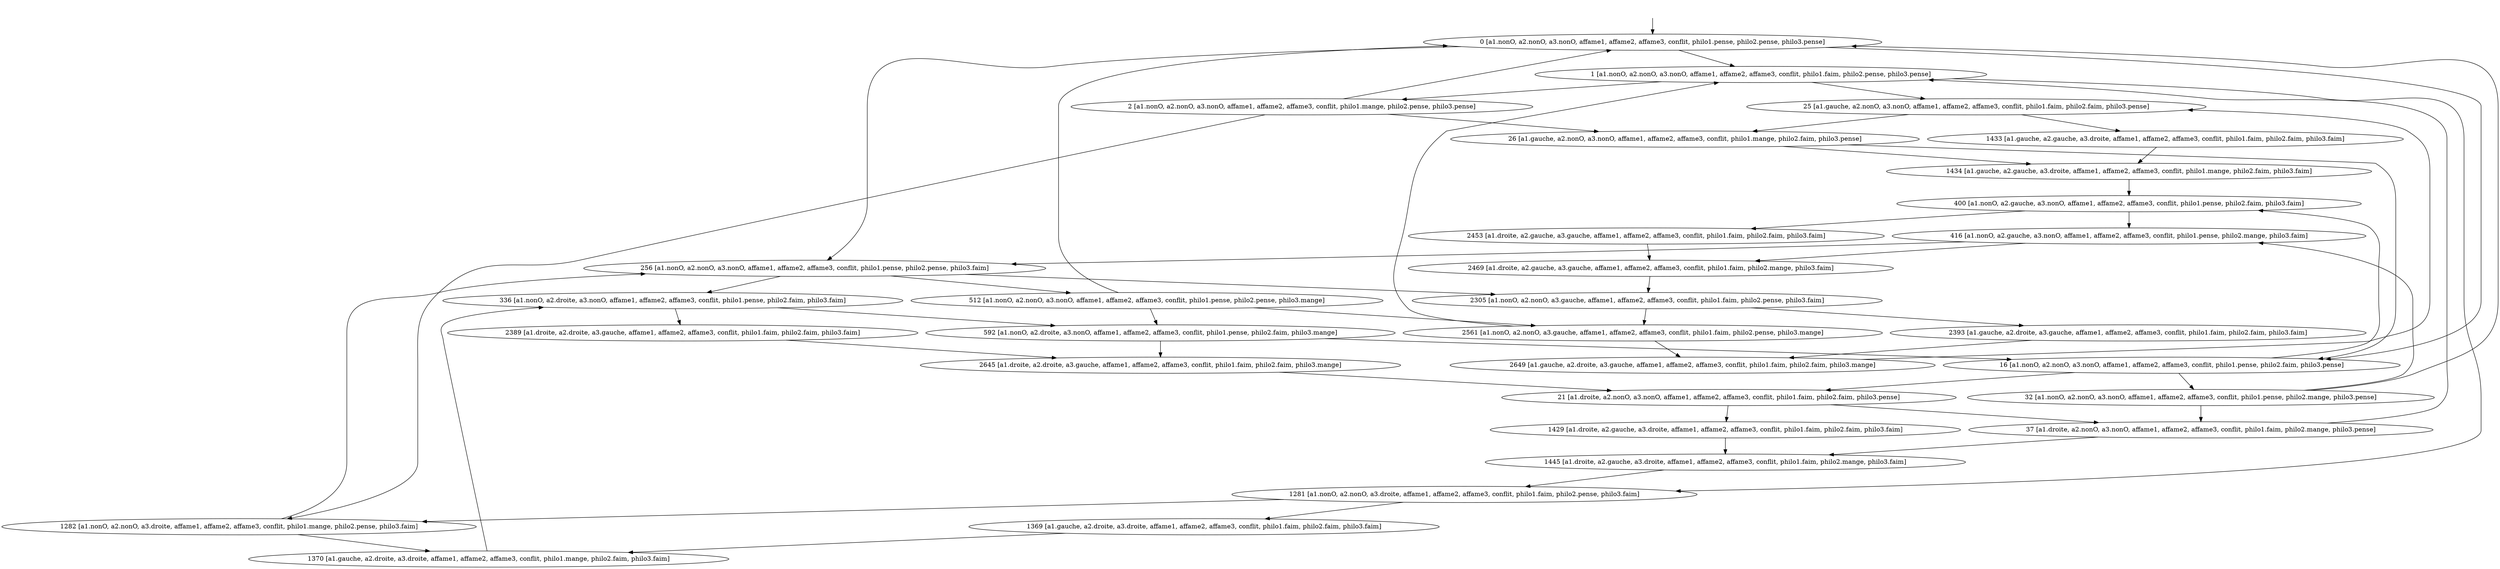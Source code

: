 digraph system {
_0[label="", shape=none ];
_0->0;
2389 [label= "2389 [a1.droite, a2.droite, a3.gauche, affame1, affame2, affame3, conflit, philo1.faim, philo2.faim, philo3.faim]"];
2645 [label= "2645 [a1.droite, a2.droite, a3.gauche, affame1, affame2, affame3, conflit, philo1.faim, philo2.faim, philo3.mange]"];
1429 [label= "1429 [a1.droite, a2.gauche, a3.droite, affame1, affame2, affame3, conflit, philo1.faim, philo2.faim, philo3.faim]"];
2453 [label= "2453 [a1.droite, a2.gauche, a3.gauche, affame1, affame2, affame3, conflit, philo1.faim, philo2.faim, philo3.faim]"];
21 [label= "21 [a1.droite, a2.nonO, a3.nonO, affame1, affame2, affame3, conflit, philo1.faim, philo2.faim, philo3.pense]"];
1445 [label= "1445 [a1.droite, a2.gauche, a3.droite, affame1, affame2, affame3, conflit, philo1.faim, philo2.mange, philo3.faim]"];
2469 [label= "2469 [a1.droite, a2.gauche, a3.gauche, affame1, affame2, affame3, conflit, philo1.faim, philo2.mange, philo3.faim]"];
37 [label= "37 [a1.droite, a2.nonO, a3.nonO, affame1, affame2, affame3, conflit, philo1.faim, philo2.mange, philo3.pense]"];
1369 [label= "1369 [a1.gauche, a2.droite, a3.droite, affame1, affame2, affame3, conflit, philo1.faim, philo2.faim, philo3.faim]"];
2393 [label= "2393 [a1.gauche, a2.droite, a3.gauche, affame1, affame2, affame3, conflit, philo1.faim, philo2.faim, philo3.faim]"];
2649 [label= "2649 [a1.gauche, a2.droite, a3.gauche, affame1, affame2, affame3, conflit, philo1.faim, philo2.faim, philo3.mange]"];
1433 [label= "1433 [a1.gauche, a2.gauche, a3.droite, affame1, affame2, affame3, conflit, philo1.faim, philo2.faim, philo3.faim]"];
25 [label= "25 [a1.gauche, a2.nonO, a3.nonO, affame1, affame2, affame3, conflit, philo1.faim, philo2.faim, philo3.pense]"];
1281 [label= "1281 [a1.nonO, a2.nonO, a3.droite, affame1, affame2, affame3, conflit, philo1.faim, philo2.pense, philo3.faim]"];
2305 [label= "2305 [a1.nonO, a2.nonO, a3.gauche, affame1, affame2, affame3, conflit, philo1.faim, philo2.pense, philo3.faim]"];
2561 [label= "2561 [a1.nonO, a2.nonO, a3.gauche, affame1, affame2, affame3, conflit, philo1.faim, philo2.pense, philo3.mange]"];
1 [label= "1 [a1.nonO, a2.nonO, a3.nonO, affame1, affame2, affame3, conflit, philo1.faim, philo2.pense, philo3.pense]"];
1370 [label= "1370 [a1.gauche, a2.droite, a3.droite, affame1, affame2, affame3, conflit, philo1.mange, philo2.faim, philo3.faim]"];
1434 [label= "1434 [a1.gauche, a2.gauche, a3.droite, affame1, affame2, affame3, conflit, philo1.mange, philo2.faim, philo3.faim]"];
26 [label= "26 [a1.gauche, a2.nonO, a3.nonO, affame1, affame2, affame3, conflit, philo1.mange, philo2.faim, philo3.pense]"];
1282 [label= "1282 [a1.nonO, a2.nonO, a3.droite, affame1, affame2, affame3, conflit, philo1.mange, philo2.pense, philo3.faim]"];
2 [label= "2 [a1.nonO, a2.nonO, a3.nonO, affame1, affame2, affame3, conflit, philo1.mange, philo2.pense, philo3.pense]"];
336 [label= "336 [a1.nonO, a2.droite, a3.nonO, affame1, affame2, affame3, conflit, philo1.pense, philo2.faim, philo3.faim]"];
592 [label= "592 [a1.nonO, a2.droite, a3.nonO, affame1, affame2, affame3, conflit, philo1.pense, philo2.faim, philo3.mange]"];
400 [label= "400 [a1.nonO, a2.gauche, a3.nonO, affame1, affame2, affame3, conflit, philo1.pense, philo2.faim, philo3.faim]"];
16 [label= "16 [a1.nonO, a2.nonO, a3.nonO, affame1, affame2, affame3, conflit, philo1.pense, philo2.faim, philo3.pense]"];
416 [label= "416 [a1.nonO, a2.gauche, a3.nonO, affame1, affame2, affame3, conflit, philo1.pense, philo2.mange, philo3.faim]"];
32 [label= "32 [a1.nonO, a2.nonO, a3.nonO, affame1, affame2, affame3, conflit, philo1.pense, philo2.mange, philo3.pense]"];
256 [label= "256 [a1.nonO, a2.nonO, a3.nonO, affame1, affame2, affame3, conflit, philo1.pense, philo2.pense, philo3.faim]"];
512 [label= "512 [a1.nonO, a2.nonO, a3.nonO, affame1, affame2, affame3, conflit, philo1.pense, philo2.pense, philo3.mange]"];
0 [label= "0 [a1.nonO, a2.nonO, a3.nonO, affame1, affame2, affame3, conflit, philo1.pense, philo2.pense, philo3.pense]"];
2389->2645 [label= ""];
2645->21 [label= ""];
21->1429 [label= ""];
1429->1445 [label= ""];
2453->2469 [label= ""];
21->37 [label= ""];
37->1445 [label= ""];
1445->1281 [label= ""];
2469->2305 [label= ""];
37->1 [label= ""];
2393->2649 [label= ""];
2649->25 [label= ""];
25->1433 [label= ""];
1281->1369 [label= ""];
2305->2393 [label= ""];
2561->2649 [label= ""];
1->25 [label= ""];
2305->2561 [label= ""];
1->1281 [label= ""];
2561->1 [label= ""];
1369->1370 [label= ""];
1433->1434 [label= ""];
25->26 [label= ""];
1281->1282 [label= ""];
1->2 [label= ""];
336->2389 [label= ""];
592->2645 [label= ""];
400->2453 [label= ""];
16->21 [label= ""];
416->2469 [label= ""];
32->37 [label= ""];
256->2305 [label= ""];
512->2561 [label= ""];
0->1 [label= ""];
26->1434 [label= ""];
1282->1370 [label= ""];
2->26 [label= ""];
2->1282 [label= ""];
1370->336 [label= ""];
1434->400 [label= ""];
26->16 [label= ""];
1282->256 [label= ""];
2->0 [label= ""];
336->592 [label= ""];
592->16 [label= ""];
16->400 [label= ""];
400->416 [label= ""];
16->32 [label= ""];
256->336 [label= ""];
512->592 [label= ""];
0->16 [label= ""];
32->416 [label= ""];
416->256 [label= ""];
32->0 [label= ""];
256->512 [label= ""];
0->256 [label= ""];
512->0 [label= ""];
}
